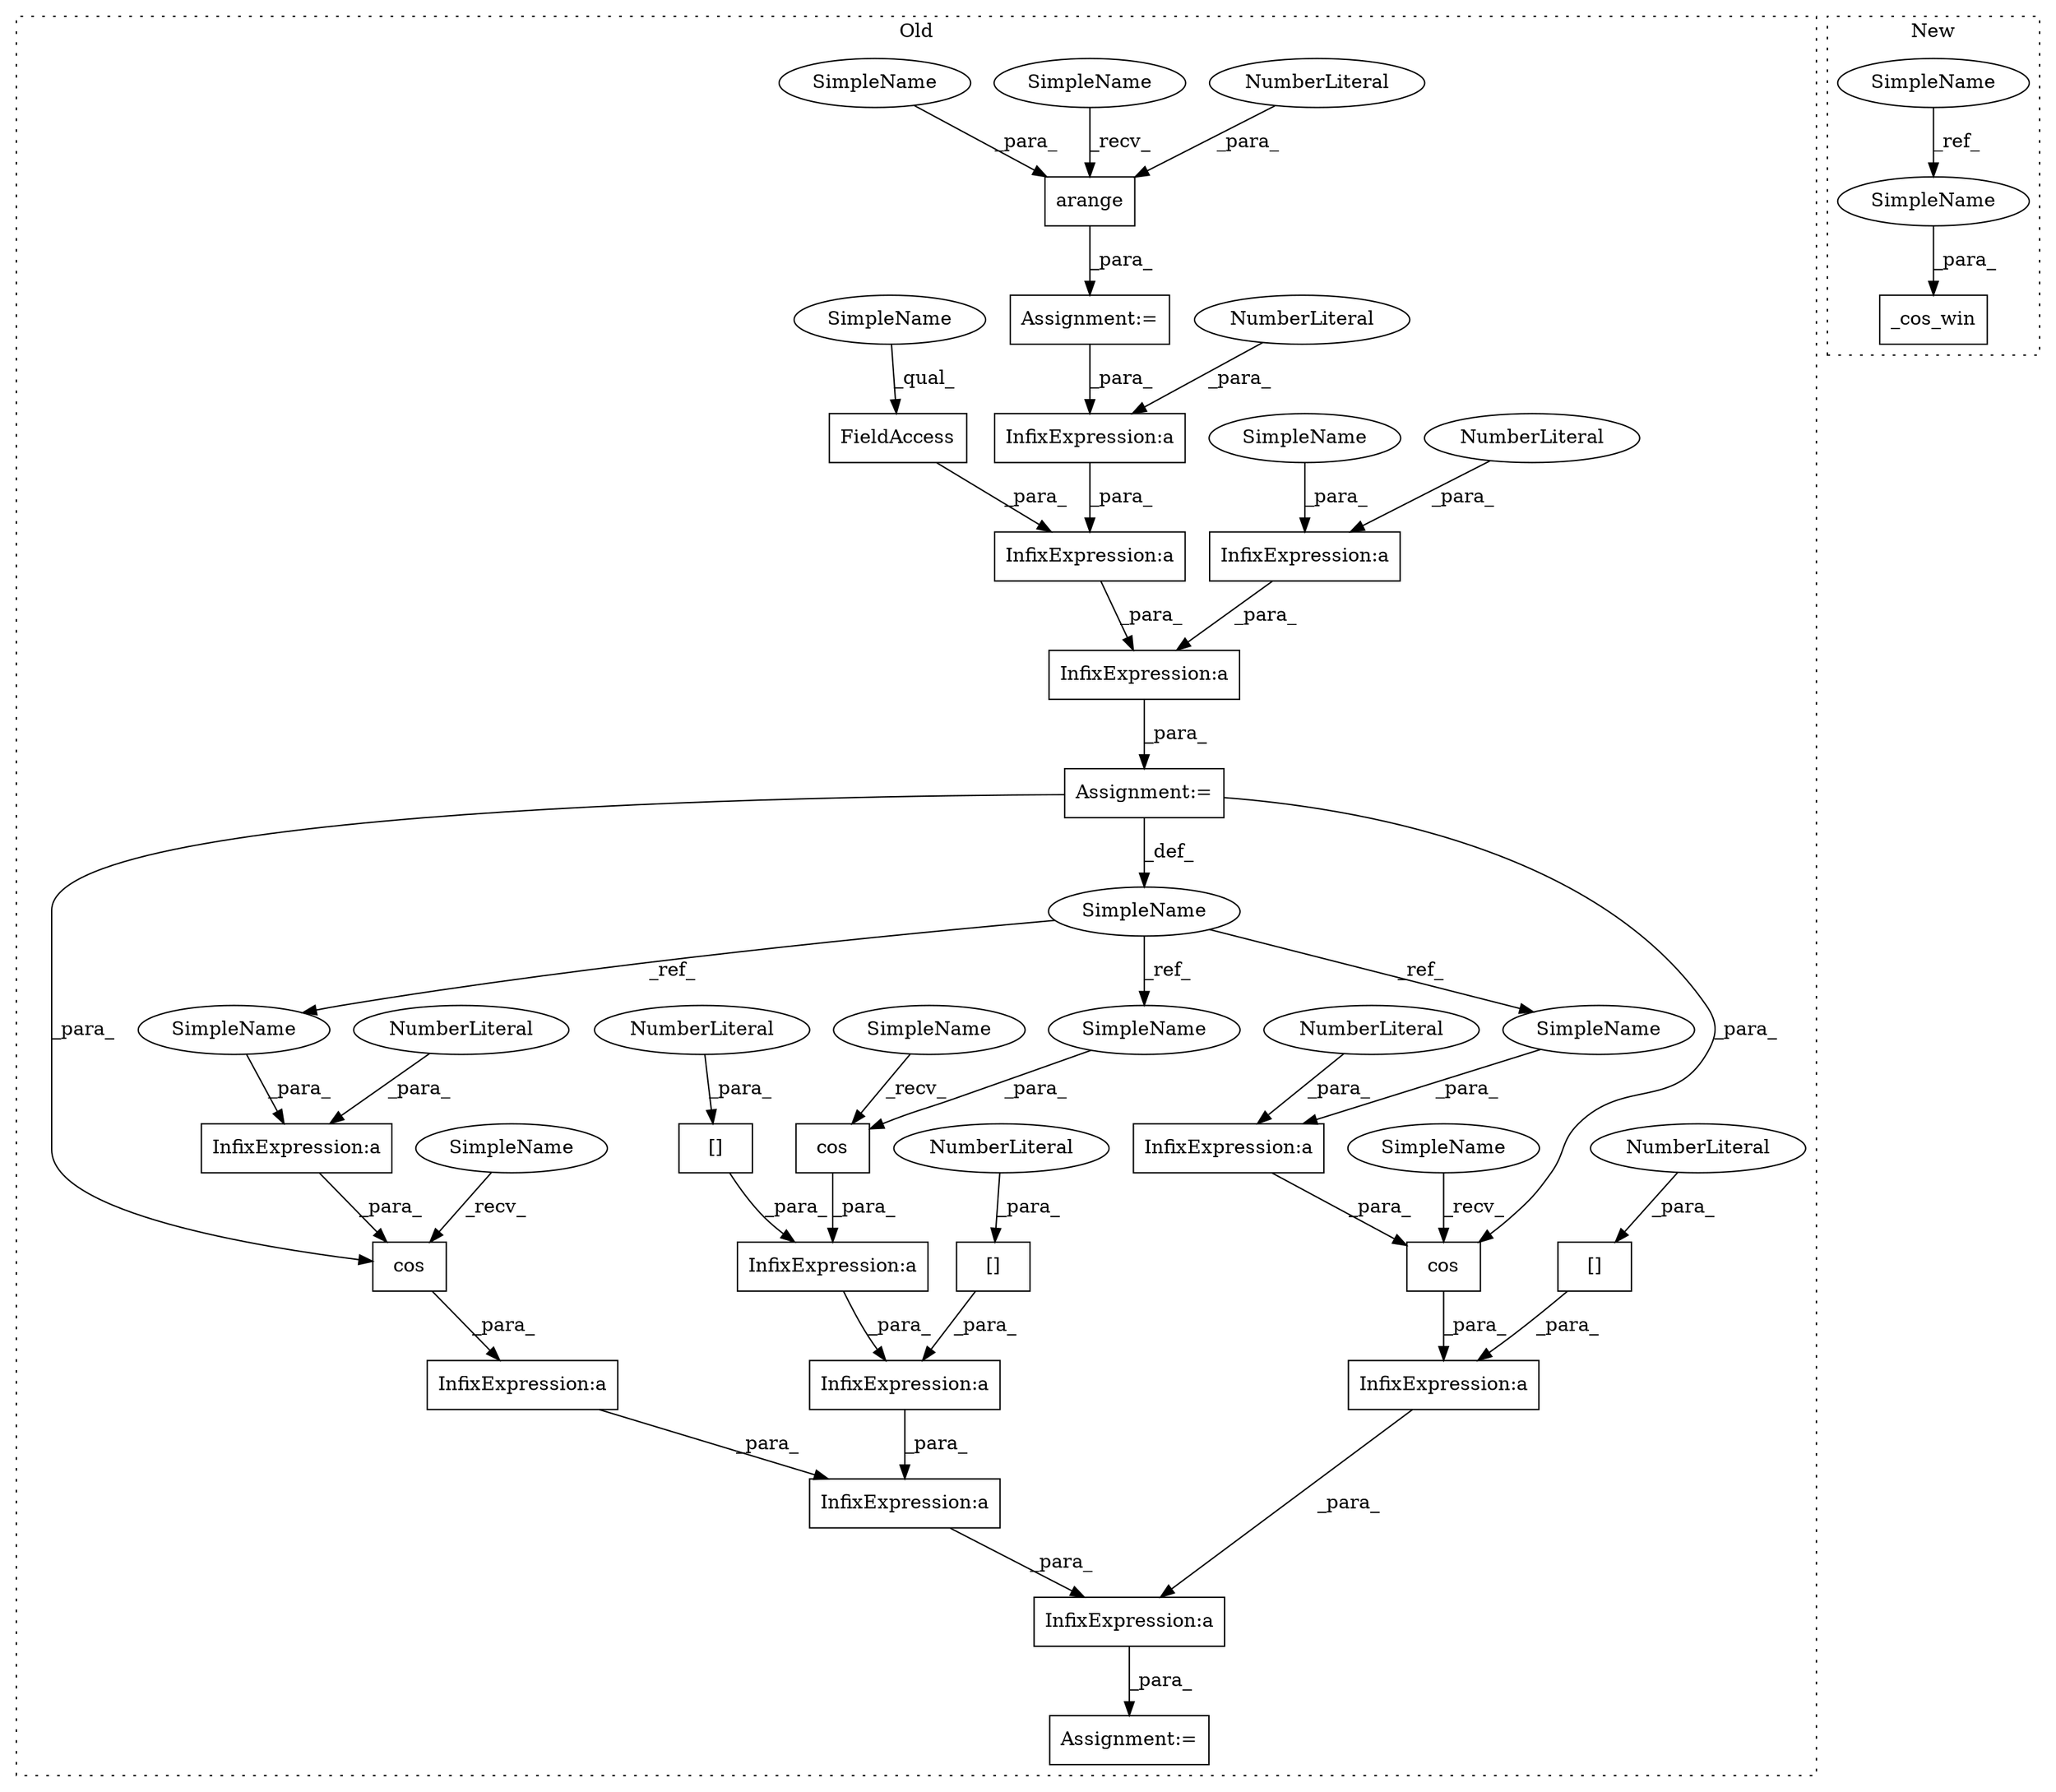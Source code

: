 digraph G {
subgraph cluster0 {
1 [label="[]" a="2" s="4309,4312" l="2,1" shape="box"];
3 [label="InfixExpression:a" a="27" s="4313" l="3" shape="box"];
4 [label="InfixExpression:a" a="27" s="4305" l="3" shape="box"];
5 [label="InfixExpression:a" a="27" s="4282" l="3" shape="box"];
6 [label="InfixExpression:a" a="27" s="4363" l="3" shape="box"];
7 [label="InfixExpression:a" a="27" s="4332" l="3" shape="box"];
8 [label="InfixExpression:a" a="27" s="4265" l="3" shape="box"];
9 [label="InfixExpression:a" a="27" s="4385" l="3" shape="box"];
10 [label="InfixExpression:a" a="27" s="4260" l="3" shape="box"];
11 [label="InfixExpression:a" a="27" s="4354" l="3" shape="box"];
12 [label="InfixExpression:a" a="27" s="4371" l="3" shape="box"];
13 [label="InfixExpression:a" a="27" s="4277" l="3" shape="box"];
14 [label="InfixExpression:a" a="27" s="4340" l="3" shape="box"];
15 [label="[]" a="2" s="4367,4370" l="2,1" shape="box"];
16 [label="NumberLiteral" a="34" s="4384" l="1" shape="ellipse"];
17 [label="NumberLiteral" a="34" s="4285" l="3" shape="ellipse"];
18 [label="NumberLiteral" a="34" s="4263" l="1" shape="ellipse"];
19 [label="NumberLiteral" a="34" s="4369" l="1" shape="ellipse"];
20 [label="[]" a="2" s="4301,4304" l="2,1" shape="box"];
21 [label="NumberLiteral" a="34" s="4303" l="1" shape="ellipse"];
22 [label="NumberLiteral" a="34" s="4311" l="1" shape="ellipse"];
23 [label="NumberLiteral" a="34" s="4353" l="1" shape="ellipse"];
24 [label="FieldAccess" a="22" s="4268" l="8" shape="box"];
25 [label="cos" a="32" s="4380,4391" l="4,1" shape="box"];
26 [label="arange" a="32" s="4235,4245" l="7,1" shape="box"];
27 [label="NumberLiteral" a="34" s="4242" l="1" shape="ellipse"];
28 [label="cos" a="32" s="4322,4329" l="4,1" shape="box"];
30 [label="cos" a="32" s="4349,4360" l="4,1" shape="box"];
31 [label="SimpleName" a="42" s="4252" l="3" shape="ellipse"];
32 [label="Assignment:=" a="7" s="4297" l="1" shape="box"];
33 [label="Assignment:=" a="7" s="4228" l="1" shape="box"];
34 [label="Assignment:=" a="7" s="4255" l="1" shape="box"];
35 [label="SimpleName" a="42" s="4326" l="3" shape="ellipse"];
36 [label="SimpleName" a="42" s="4357" l="3" shape="ellipse"];
37 [label="SimpleName" a="42" s="4388" l="3" shape="ellipse"];
38 [label="SimpleName" a="42" s="4229" l="5" shape="ellipse"];
39 [label="SimpleName" a="42" s="4268" l="5" shape="ellipse"];
40 [label="SimpleName" a="42" s="4343" l="5" shape="ellipse"];
41 [label="SimpleName" a="42" s="4374" l="5" shape="ellipse"];
42 [label="SimpleName" a="42" s="4316" l="5" shape="ellipse"];
44 [label="SimpleName" a="42" s="4281" l="1" shape="ellipse"];
45 [label="SimpleName" a="42" s="4244" l="1" shape="ellipse"];
label = "Old";
style="dotted";
}
subgraph cluster1 {
2 [label="_cos_win" a="32" s="4116,4171" l="9,1" shape="box"];
29 [label="SimpleName" a="42" s="3973" l="1" shape="ellipse"];
43 [label="SimpleName" a="42" s="4125" l="1" shape="ellipse"];
label = "New";
style="dotted";
}
1 -> 3 [label="_para_"];
3 -> 4 [label="_para_"];
4 -> 7 [label="_para_"];
5 -> 13 [label="_para_"];
6 -> 32 [label="_para_"];
7 -> 6 [label="_para_"];
8 -> 13 [label="_para_"];
9 -> 25 [label="_para_"];
10 -> 8 [label="_para_"];
11 -> 30 [label="_para_"];
12 -> 6 [label="_para_"];
13 -> 34 [label="_para_"];
14 -> 7 [label="_para_"];
15 -> 12 [label="_para_"];
16 -> 9 [label="_para_"];
17 -> 5 [label="_para_"];
18 -> 10 [label="_para_"];
19 -> 15 [label="_para_"];
20 -> 4 [label="_para_"];
21 -> 20 [label="_para_"];
22 -> 1 [label="_para_"];
23 -> 11 [label="_para_"];
24 -> 8 [label="_para_"];
25 -> 12 [label="_para_"];
26 -> 33 [label="_para_"];
27 -> 26 [label="_para_"];
28 -> 3 [label="_para_"];
29 -> 43 [label="_ref_"];
30 -> 14 [label="_para_"];
31 -> 35 [label="_ref_"];
31 -> 36 [label="_ref_"];
31 -> 37 [label="_ref_"];
33 -> 10 [label="_para_"];
34 -> 25 [label="_para_"];
34 -> 30 [label="_para_"];
34 -> 31 [label="_def_"];
35 -> 28 [label="_para_"];
36 -> 11 [label="_para_"];
37 -> 9 [label="_para_"];
38 -> 26 [label="_recv_"];
39 -> 24 [label="_qual_"];
40 -> 30 [label="_recv_"];
41 -> 25 [label="_recv_"];
42 -> 28 [label="_recv_"];
43 -> 2 [label="_para_"];
44 -> 5 [label="_para_"];
45 -> 26 [label="_para_"];
}